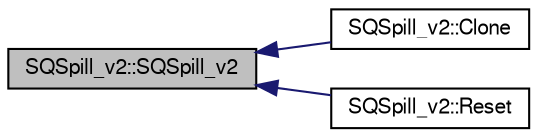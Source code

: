 digraph "SQSpill_v2::SQSpill_v2"
{
  bgcolor="transparent";
  edge [fontname="FreeSans",fontsize="10",labelfontname="FreeSans",labelfontsize="10"];
  node [fontname="FreeSans",fontsize="10",shape=record];
  rankdir="LR";
  Node1 [label="SQSpill_v2::SQSpill_v2",height=0.2,width=0.4,color="black", fillcolor="grey75", style="filled" fontcolor="black"];
  Node1 -> Node2 [dir="back",color="midnightblue",fontsize="10",style="solid",fontname="FreeSans"];
  Node2 [label="SQSpill_v2::Clone",height=0.2,width=0.4,color="black",URL="$d0/d1f/classSQSpill__v2.html#ae84b7ea13a01ec8a4ef68ee3f91ff477"];
  Node1 -> Node3 [dir="back",color="midnightblue",fontsize="10",style="solid",fontname="FreeSans"];
  Node3 [label="SQSpill_v2::Reset",height=0.2,width=0.4,color="black",URL="$d0/d1f/classSQSpill__v2.html#ade13146dd0d4d8ae36eac6ba4c894173",tooltip="Clear Event. "];
}
